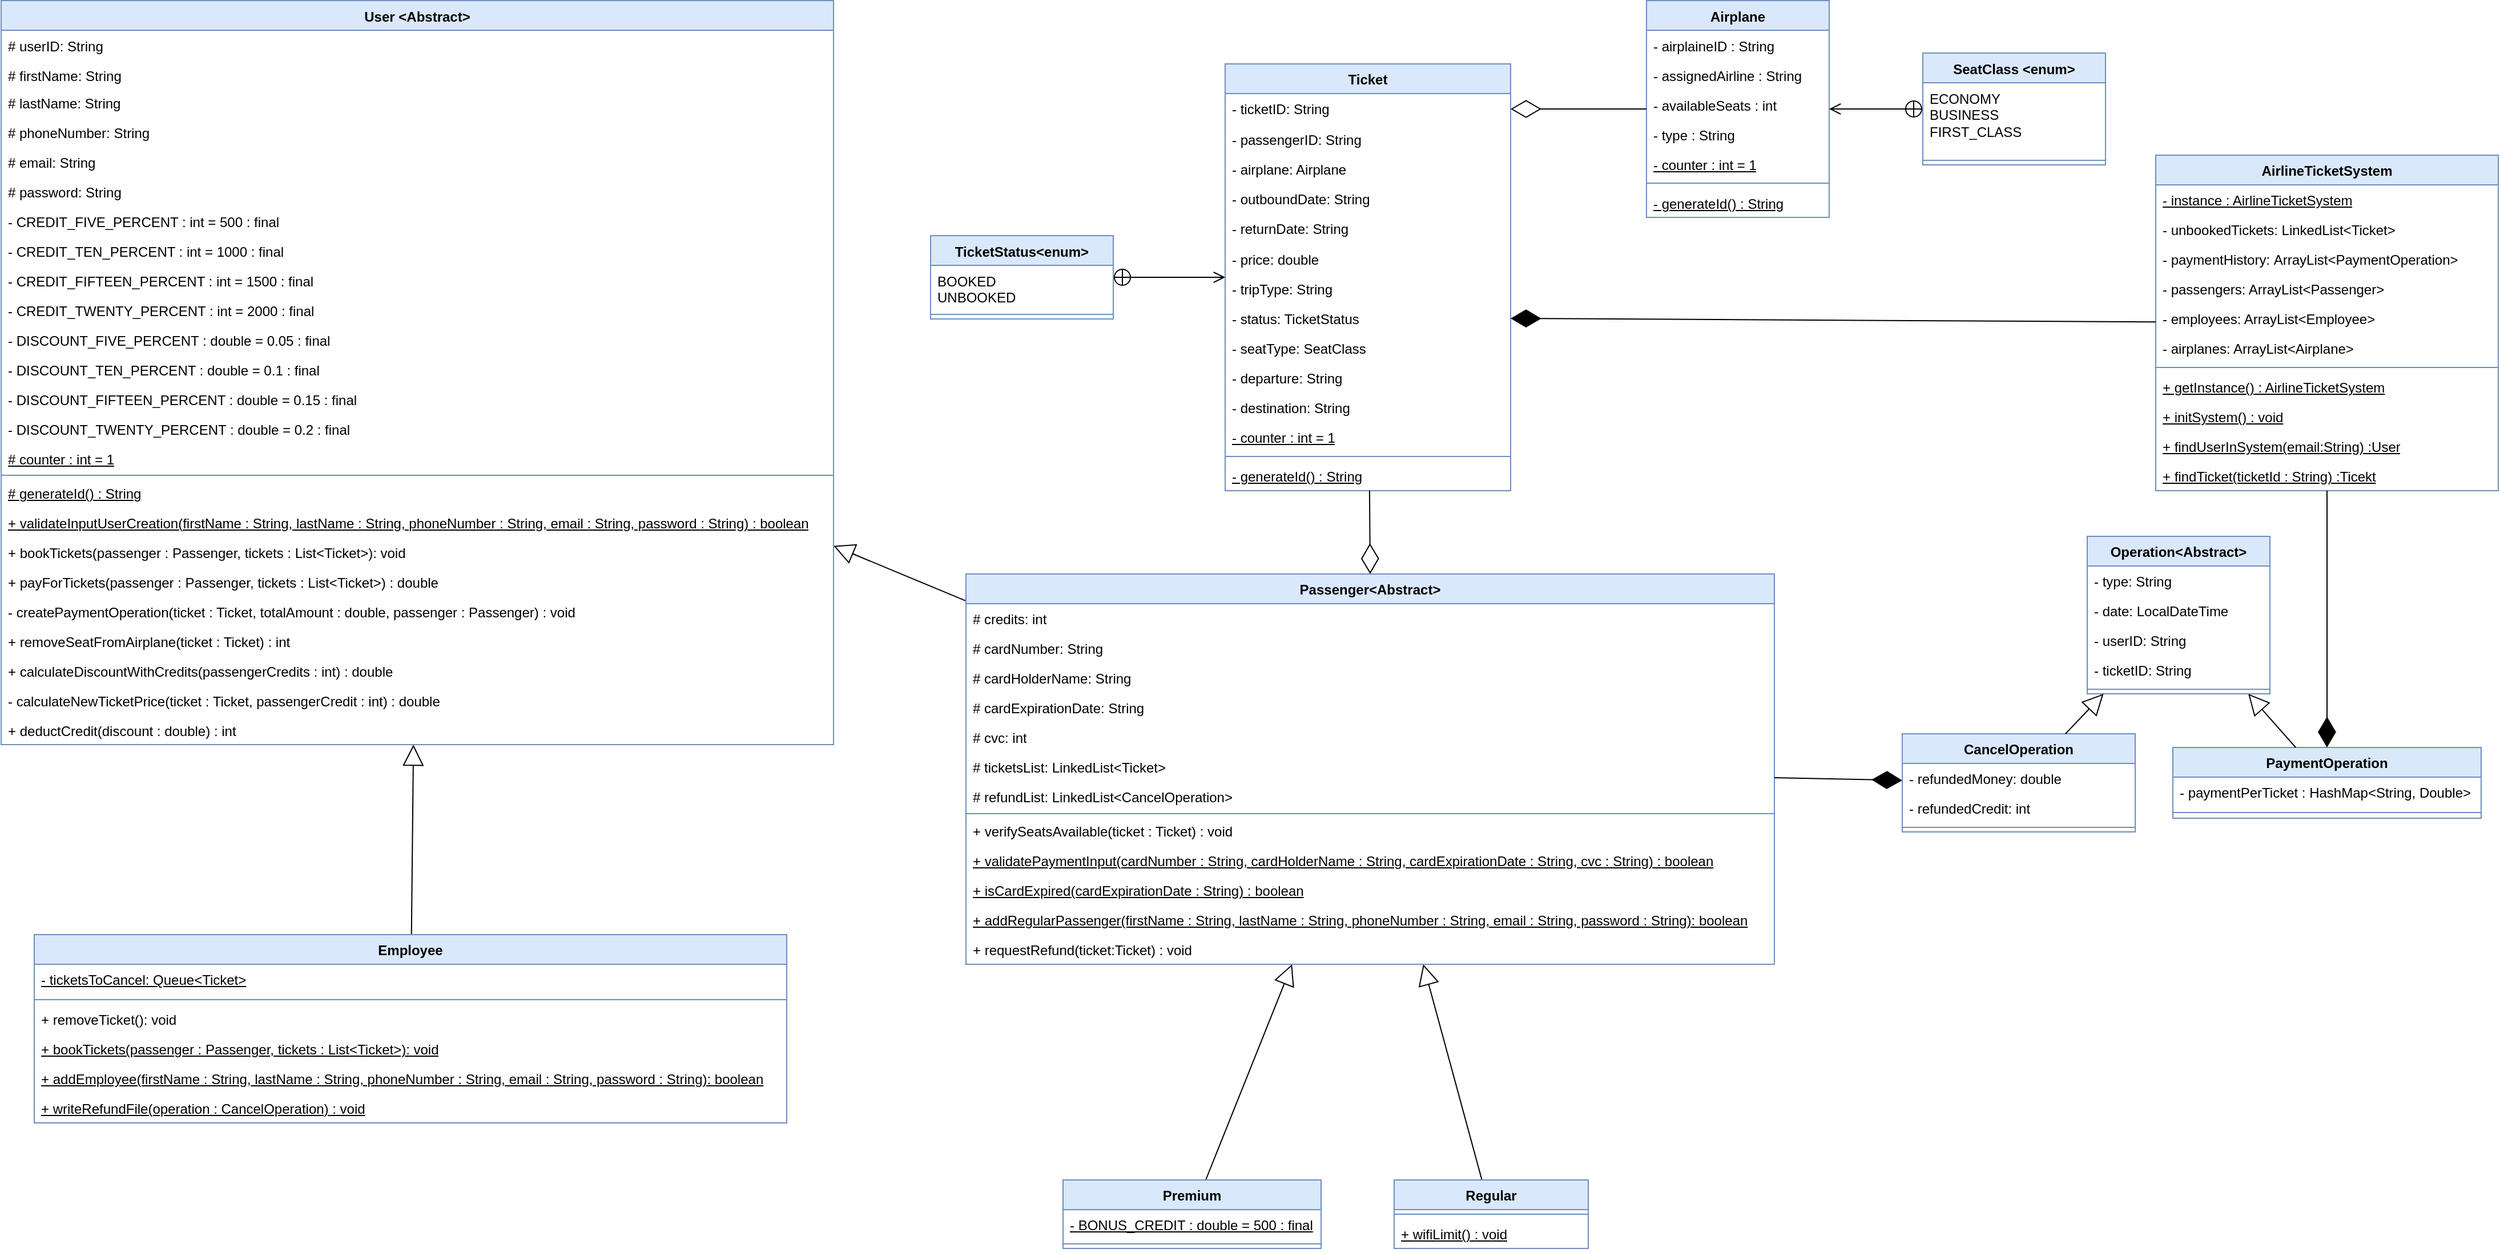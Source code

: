 <mxfile version="25.0.3">
  <diagram id="C5RBs43oDa-KdzZeNtuy" name="Page-1">
    <mxGraphModel dx="2577" dy="2037" grid="0" gridSize="10" guides="1" tooltips="1" connect="1" arrows="1" fold="1" page="1" pageScale="1" pageWidth="827" pageHeight="1169" math="0" shadow="0">
      <root>
        <mxCell id="WIyWlLk6GJQsqaUBKTNV-0" />
        <mxCell id="WIyWlLk6GJQsqaUBKTNV-1" parent="WIyWlLk6GJQsqaUBKTNV-0" />
        <mxCell id="TixNwKE1VY5OCuDRx1uv-47" value="" style="endArrow=block;endSize=16;endFill=0;html=1;rounded=0;" parent="WIyWlLk6GJQsqaUBKTNV-1" source="TixNwKE1VY5OCuDRx1uv-105" target="TixNwKE1VY5OCuDRx1uv-97" edge="1">
          <mxGeometry width="160" relative="1" as="geometry">
            <mxPoint x="1215.0" y="676.658" as="sourcePoint" />
            <mxPoint x="1265" y="650.342" as="targetPoint" />
          </mxGeometry>
        </mxCell>
        <mxCell id="TixNwKE1VY5OCuDRx1uv-48" value="" style="endArrow=block;endSize=16;endFill=0;html=1;rounded=0;" parent="WIyWlLk6GJQsqaUBKTNV-1" source="TixNwKE1VY5OCuDRx1uv-101" target="TixNwKE1VY5OCuDRx1uv-97" edge="1">
          <mxGeometry x="-0.01" width="160" relative="1" as="geometry">
            <mxPoint x="750.712" y="599" as="sourcePoint" />
            <mxPoint x="628" y="497.4" as="targetPoint" />
            <Array as="points" />
            <mxPoint as="offset" />
          </mxGeometry>
        </mxCell>
        <mxCell id="TixNwKE1VY5OCuDRx1uv-49" value="" style="endArrow=block;endSize=16;endFill=0;html=1;rounded=0;" parent="WIyWlLk6GJQsqaUBKTNV-1" source="TixNwKE1VY5OCuDRx1uv-113" target="TixNwKE1VY5OCuDRx1uv-105" edge="1">
          <mxGeometry width="160" relative="1" as="geometry">
            <mxPoint x="718.054" y="873" as="sourcePoint" />
            <mxPoint x="944.457" y="677" as="targetPoint" />
          </mxGeometry>
        </mxCell>
        <mxCell id="TixNwKE1VY5OCuDRx1uv-50" value="" style="endArrow=block;endSize=16;endFill=0;html=1;rounded=0;" parent="WIyWlLk6GJQsqaUBKTNV-1" source="TixNwKE1VY5OCuDRx1uv-73" target="TixNwKE1VY5OCuDRx1uv-105" edge="1">
          <mxGeometry width="160" relative="1" as="geometry">
            <mxPoint x="898" y="873" as="sourcePoint" />
            <mxPoint x="772" y="980" as="targetPoint" />
          </mxGeometry>
        </mxCell>
        <mxCell id="TixNwKE1VY5OCuDRx1uv-65" value="PaymentOperation" style="swimlane;fontStyle=1;align=center;verticalAlign=top;childLayout=stackLayout;horizontal=1;startSize=26;horizontalStack=0;resizeParent=1;resizeParentMax=0;resizeLast=0;collapsible=1;marginBottom=0;whiteSpace=wrap;html=1;fillColor=#dae8fc;strokeColor=#6c8ebf;" parent="WIyWlLk6GJQsqaUBKTNV-1" vertex="1">
          <mxGeometry x="1285" y="692" width="270" height="62" as="geometry" />
        </mxCell>
        <mxCell id="fxqU5WLW0_MMGWIOmWz7-31" value="- paymentPerTicket : HashMap&amp;lt;String, Double&amp;gt;" style="text;strokeColor=none;fillColor=none;align=left;verticalAlign=top;spacingLeft=4;spacingRight=4;overflow=hidden;rotatable=0;points=[[0,0.5],[1,0.5]];portConstraint=eastwest;whiteSpace=wrap;html=1;" parent="TixNwKE1VY5OCuDRx1uv-65" vertex="1">
          <mxGeometry y="26" width="270" height="26" as="geometry" />
        </mxCell>
        <mxCell id="TixNwKE1VY5OCuDRx1uv-67" value="" style="line;strokeWidth=1;fillColor=none;align=left;verticalAlign=middle;spacingTop=-1;spacingLeft=3;spacingRight=3;rotatable=0;labelPosition=right;points=[];portConstraint=eastwest;strokeColor=inherit;" parent="TixNwKE1VY5OCuDRx1uv-65" vertex="1">
          <mxGeometry y="52" width="270" height="10" as="geometry" />
        </mxCell>
        <mxCell id="TixNwKE1VY5OCuDRx1uv-69" value="Airplane" style="swimlane;fontStyle=1;align=center;verticalAlign=top;childLayout=stackLayout;horizontal=1;startSize=26;horizontalStack=0;resizeParent=1;resizeParentMax=0;resizeLast=0;collapsible=1;marginBottom=0;whiteSpace=wrap;html=1;fillColor=#dae8fc;strokeColor=#6c8ebf;" parent="WIyWlLk6GJQsqaUBKTNV-1" vertex="1">
          <mxGeometry x="824" y="37.5" width="160" height="190" as="geometry" />
        </mxCell>
        <mxCell id="-tUTZFKdpCKJqJOBt3uz-0" value="- airplaineID : String" style="text;strokeColor=none;fillColor=none;align=left;verticalAlign=top;spacingLeft=4;spacingRight=4;overflow=hidden;rotatable=0;points=[[0,0.5],[1,0.5]];portConstraint=eastwest;whiteSpace=wrap;html=1;" parent="TixNwKE1VY5OCuDRx1uv-69" vertex="1">
          <mxGeometry y="26" width="160" height="26" as="geometry" />
        </mxCell>
        <mxCell id="TixNwKE1VY5OCuDRx1uv-160" value="- assignedAirline : String" style="text;strokeColor=none;fillColor=none;align=left;verticalAlign=top;spacingLeft=4;spacingRight=4;overflow=hidden;rotatable=0;points=[[0,0.5],[1,0.5]];portConstraint=eastwest;whiteSpace=wrap;html=1;" parent="TixNwKE1VY5OCuDRx1uv-69" vertex="1">
          <mxGeometry y="52" width="160" height="26" as="geometry" />
        </mxCell>
        <mxCell id="BGIZEROxM3A1e72S92r2-15" value="- availableSeats : int" style="text;strokeColor=none;fillColor=none;align=left;verticalAlign=top;spacingLeft=4;spacingRight=4;overflow=hidden;rotatable=0;points=[[0,0.5],[1,0.5]];portConstraint=eastwest;whiteSpace=wrap;html=1;" parent="TixNwKE1VY5OCuDRx1uv-69" vertex="1">
          <mxGeometry y="78" width="160" height="26" as="geometry" />
        </mxCell>
        <mxCell id="TixNwKE1VY5OCuDRx1uv-142" value="- type : String" style="text;strokeColor=none;fillColor=none;align=left;verticalAlign=top;spacingLeft=4;spacingRight=4;overflow=hidden;rotatable=0;points=[[0,0.5],[1,0.5]];portConstraint=eastwest;whiteSpace=wrap;html=1;" parent="TixNwKE1VY5OCuDRx1uv-69" vertex="1">
          <mxGeometry y="104" width="160" height="26" as="geometry" />
        </mxCell>
        <mxCell id="9qFipFWKI74d6H1mZY8x-39" value="&lt;u&gt;&lt;span style=&quot;&quot;&gt;- counter : int = 1&lt;br&gt;&lt;/span&gt;&lt;/u&gt;" style="text;strokeColor=none;fillColor=none;align=left;verticalAlign=top;spacingLeft=4;spacingRight=4;overflow=hidden;rotatable=0;points=[[0,0.5],[1,0.5]];portConstraint=eastwest;whiteSpace=wrap;html=1;labelBackgroundColor=default;" parent="TixNwKE1VY5OCuDRx1uv-69" vertex="1">
          <mxGeometry y="130" width="160" height="26" as="geometry" />
        </mxCell>
        <mxCell id="TixNwKE1VY5OCuDRx1uv-71" value="" style="line;strokeWidth=1;fillColor=none;align=left;verticalAlign=middle;spacingTop=-1;spacingLeft=3;spacingRight=3;rotatable=0;labelPosition=right;points=[];portConstraint=eastwest;strokeColor=inherit;" parent="TixNwKE1VY5OCuDRx1uv-69" vertex="1">
          <mxGeometry y="156" width="160" height="8" as="geometry" />
        </mxCell>
        <mxCell id="LdIdEZX4d_FN3vEVzrn8-0" value="&lt;u&gt;- generateId() : String&lt;/u&gt;" style="text;align=left;verticalAlign=top;spacingLeft=4;spacingRight=4;overflow=hidden;rotatable=0;points=[[0,0.5],[1,0.5]];portConstraint=eastwest;whiteSpace=wrap;html=1;" vertex="1" parent="TixNwKE1VY5OCuDRx1uv-69">
          <mxGeometry y="164" width="160" height="26" as="geometry" />
        </mxCell>
        <mxCell id="TixNwKE1VY5OCuDRx1uv-73" value="Regular" style="swimlane;fontStyle=1;align=center;verticalAlign=top;childLayout=stackLayout;horizontal=1;startSize=26;horizontalStack=0;resizeParent=1;resizeParentMax=0;resizeLast=0;collapsible=1;marginBottom=0;whiteSpace=wrap;html=1;fillColor=#dae8fc;strokeColor=#6c8ebf;" parent="WIyWlLk6GJQsqaUBKTNV-1" vertex="1">
          <mxGeometry x="603" y="1071" width="170" height="60" as="geometry" />
        </mxCell>
        <mxCell id="TixNwKE1VY5OCuDRx1uv-75" value="" style="line;strokeWidth=1;fillColor=none;align=left;verticalAlign=middle;spacingTop=-1;spacingLeft=3;spacingRight=3;rotatable=0;labelPosition=right;points=[];portConstraint=eastwest;strokeColor=inherit;" parent="TixNwKE1VY5OCuDRx1uv-73" vertex="1">
          <mxGeometry y="26" width="170" height="8" as="geometry" />
        </mxCell>
        <mxCell id="9qFipFWKI74d6H1mZY8x-22" value="&lt;u&gt;+ wifiLimit() : void&lt;/u&gt;" style="text;strokeColor=none;fillColor=none;align=left;verticalAlign=top;spacingLeft=4;spacingRight=4;overflow=hidden;rotatable=0;points=[[0,0.5],[1,0.5]];portConstraint=eastwest;whiteSpace=wrap;html=1;" parent="TixNwKE1VY5OCuDRx1uv-73" vertex="1">
          <mxGeometry y="34" width="170" height="26" as="geometry" />
        </mxCell>
        <mxCell id="TixNwKE1VY5OCuDRx1uv-85" value="Ticket" style="swimlane;fontStyle=1;align=center;verticalAlign=top;childLayout=stackLayout;horizontal=1;startSize=26;horizontalStack=0;resizeParent=1;resizeParentMax=0;resizeLast=0;collapsible=1;marginBottom=0;whiteSpace=wrap;html=1;fillColor=#dae8fc;strokeColor=#6c8ebf;" parent="WIyWlLk6GJQsqaUBKTNV-1" vertex="1">
          <mxGeometry x="455" y="93" width="250" height="374" as="geometry" />
        </mxCell>
        <mxCell id="BGIZEROxM3A1e72S92r2-8" value="- ticketID: String" style="text;strokeColor=none;fillColor=none;align=left;verticalAlign=top;spacingLeft=4;spacingRight=4;overflow=hidden;rotatable=0;points=[[0,0.5],[1,0.5]];portConstraint=eastwest;whiteSpace=wrap;html=1;" parent="TixNwKE1VY5OCuDRx1uv-85" vertex="1">
          <mxGeometry y="26" width="250" height="27" as="geometry" />
        </mxCell>
        <mxCell id="fxqU5WLW0_MMGWIOmWz7-18" value="- passengerID: String" style="text;strokeColor=none;fillColor=none;align=left;verticalAlign=top;spacingLeft=4;spacingRight=4;overflow=hidden;rotatable=0;points=[[0,0.5],[1,0.5]];portConstraint=eastwest;whiteSpace=wrap;html=1;" parent="TixNwKE1VY5OCuDRx1uv-85" vertex="1">
          <mxGeometry y="53" width="250" height="26" as="geometry" />
        </mxCell>
        <mxCell id="TixNwKE1VY5OCuDRx1uv-162" value="- airplane: Airplane" style="text;strokeColor=none;fillColor=none;align=left;verticalAlign=top;spacingLeft=4;spacingRight=4;overflow=hidden;rotatable=0;points=[[0,0.5],[1,0.5]];portConstraint=eastwest;whiteSpace=wrap;html=1;" parent="TixNwKE1VY5OCuDRx1uv-85" vertex="1">
          <mxGeometry y="79" width="250" height="26" as="geometry" />
        </mxCell>
        <mxCell id="TixNwKE1VY5OCuDRx1uv-124" value="- outboundDate: String" style="text;strokeColor=none;fillColor=none;align=left;verticalAlign=top;spacingLeft=4;spacingRight=4;overflow=hidden;rotatable=0;points=[[0,0.5],[1,0.5]];portConstraint=eastwest;whiteSpace=wrap;html=1;" parent="TixNwKE1VY5OCuDRx1uv-85" vertex="1">
          <mxGeometry y="105" width="250" height="26" as="geometry" />
        </mxCell>
        <mxCell id="TixNwKE1VY5OCuDRx1uv-125" value="- returnDate: String" style="text;strokeColor=none;fillColor=none;align=left;verticalAlign=top;spacingLeft=4;spacingRight=4;overflow=hidden;rotatable=0;points=[[0,0.5],[1,0.5]];portConstraint=eastwest;whiteSpace=wrap;html=1;" parent="TixNwKE1VY5OCuDRx1uv-85" vertex="1">
          <mxGeometry y="131" width="250" height="27" as="geometry" />
        </mxCell>
        <mxCell id="TixNwKE1VY5OCuDRx1uv-118" value="- price: double" style="text;strokeColor=none;fillColor=none;align=left;verticalAlign=top;spacingLeft=4;spacingRight=4;overflow=hidden;rotatable=0;points=[[0,0.5],[1,0.5]];portConstraint=eastwest;whiteSpace=wrap;html=1;" parent="TixNwKE1VY5OCuDRx1uv-85" vertex="1">
          <mxGeometry y="158" width="250" height="26" as="geometry" />
        </mxCell>
        <mxCell id="TixNwKE1VY5OCuDRx1uv-119" value="- tripType: String" style="text;strokeColor=none;fillColor=none;align=left;verticalAlign=top;spacingLeft=4;spacingRight=4;overflow=hidden;rotatable=0;points=[[0,0.5],[1,0.5]];portConstraint=eastwest;whiteSpace=wrap;html=1;" parent="TixNwKE1VY5OCuDRx1uv-85" vertex="1">
          <mxGeometry y="184" width="250" height="26" as="geometry" />
        </mxCell>
        <mxCell id="TixNwKE1VY5OCuDRx1uv-120" value="- status: TicketStatus" style="text;strokeColor=none;fillColor=none;align=left;verticalAlign=top;spacingLeft=4;spacingRight=4;overflow=hidden;rotatable=0;points=[[0,0.5],[1,0.5]];portConstraint=eastwest;whiteSpace=wrap;html=1;" parent="TixNwKE1VY5OCuDRx1uv-85" vertex="1">
          <mxGeometry y="210" width="250" height="26" as="geometry" />
        </mxCell>
        <mxCell id="TixNwKE1VY5OCuDRx1uv-121" value="- seatType: SeatClass" style="text;strokeColor=none;fillColor=none;align=left;verticalAlign=top;spacingLeft=4;spacingRight=4;overflow=hidden;rotatable=0;points=[[0,0.5],[1,0.5]];portConstraint=eastwest;whiteSpace=wrap;html=1;" parent="TixNwKE1VY5OCuDRx1uv-85" vertex="1">
          <mxGeometry y="236" width="250" height="26" as="geometry" />
        </mxCell>
        <mxCell id="TixNwKE1VY5OCuDRx1uv-122" value="- departure: String" style="text;strokeColor=none;fillColor=none;align=left;verticalAlign=top;spacingLeft=4;spacingRight=4;overflow=hidden;rotatable=0;points=[[0,0.5],[1,0.5]];portConstraint=eastwest;whiteSpace=wrap;html=1;" parent="TixNwKE1VY5OCuDRx1uv-85" vertex="1">
          <mxGeometry y="262" width="250" height="26" as="geometry" />
        </mxCell>
        <mxCell id="TixNwKE1VY5OCuDRx1uv-123" value="- destination: String" style="text;strokeColor=none;fillColor=none;align=left;verticalAlign=top;spacingLeft=4;spacingRight=4;overflow=hidden;rotatable=0;points=[[0,0.5],[1,0.5]];portConstraint=eastwest;whiteSpace=wrap;html=1;" parent="TixNwKE1VY5OCuDRx1uv-85" vertex="1">
          <mxGeometry y="288" width="250" height="26" as="geometry" />
        </mxCell>
        <mxCell id="9qFipFWKI74d6H1mZY8x-38" value="&lt;u&gt;&lt;span style=&quot;&quot;&gt;- counter : int = 1&lt;br&gt;&lt;/span&gt;&lt;/u&gt;" style="text;strokeColor=none;fillColor=none;align=left;verticalAlign=top;spacingLeft=4;spacingRight=4;overflow=hidden;rotatable=0;points=[[0,0.5],[1,0.5]];portConstraint=eastwest;whiteSpace=wrap;html=1;labelBackgroundColor=default;" parent="TixNwKE1VY5OCuDRx1uv-85" vertex="1">
          <mxGeometry y="314" width="250" height="26" as="geometry" />
        </mxCell>
        <mxCell id="TixNwKE1VY5OCuDRx1uv-87" value="" style="line;strokeWidth=1;fillColor=none;align=left;verticalAlign=middle;spacingTop=-1;spacingLeft=3;spacingRight=3;rotatable=0;labelPosition=right;points=[];portConstraint=eastwest;strokeColor=inherit;" parent="TixNwKE1VY5OCuDRx1uv-85" vertex="1">
          <mxGeometry y="340" width="250" height="8" as="geometry" />
        </mxCell>
        <mxCell id="9qFipFWKI74d6H1mZY8x-35" value="&lt;u&gt;- generateId() : String&lt;/u&gt;" style="text;align=left;verticalAlign=top;spacingLeft=4;spacingRight=4;overflow=hidden;rotatable=0;points=[[0,0.5],[1,0.5]];portConstraint=eastwest;whiteSpace=wrap;html=1;" parent="TixNwKE1VY5OCuDRx1uv-85" vertex="1">
          <mxGeometry y="348" width="250" height="26" as="geometry" />
        </mxCell>
        <mxCell id="TixNwKE1VY5OCuDRx1uv-93" value="SeatClass &amp;lt;enum&amp;gt;" style="swimlane;fontStyle=1;align=center;verticalAlign=top;childLayout=stackLayout;horizontal=1;startSize=26;horizontalStack=0;resizeParent=1;resizeParentMax=0;resizeLast=0;collapsible=1;marginBottom=0;whiteSpace=wrap;html=1;fillColor=#dae8fc;strokeColor=#6c8ebf;" parent="WIyWlLk6GJQsqaUBKTNV-1" vertex="1">
          <mxGeometry x="1066" y="83.5" width="160" height="98" as="geometry" />
        </mxCell>
        <mxCell id="TixNwKE1VY5OCuDRx1uv-94" value="&lt;div&gt;ECONOMY&lt;/div&gt;&lt;div&gt;BUSINESS&lt;div&gt;FIRST_CLASS&lt;/div&gt;&lt;/div&gt;" style="text;strokeColor=none;fillColor=none;align=left;verticalAlign=top;spacingLeft=4;spacingRight=4;overflow=hidden;rotatable=0;points=[[0,0.5],[1,0.5]];portConstraint=eastwest;whiteSpace=wrap;html=1;" parent="TixNwKE1VY5OCuDRx1uv-93" vertex="1">
          <mxGeometry y="26" width="160" height="64" as="geometry" />
        </mxCell>
        <mxCell id="TixNwKE1VY5OCuDRx1uv-95" value="" style="line;strokeWidth=1;fillColor=none;align=left;verticalAlign=middle;spacingTop=-1;spacingLeft=3;spacingRight=3;rotatable=0;labelPosition=right;points=[];portConstraint=eastwest;strokeColor=inherit;" parent="TixNwKE1VY5OCuDRx1uv-93" vertex="1">
          <mxGeometry y="90" width="160" height="8" as="geometry" />
        </mxCell>
        <mxCell id="TixNwKE1VY5OCuDRx1uv-97" value="User &amp;lt;Abstract&amp;gt;" style="swimlane;fontStyle=1;align=center;verticalAlign=top;childLayout=stackLayout;horizontal=1;startSize=26;horizontalStack=0;resizeParent=1;resizeParentMax=0;resizeLast=0;collapsible=1;marginBottom=0;whiteSpace=wrap;html=1;fillColor=#dae8fc;strokeColor=#6c8ebf;" parent="WIyWlLk6GJQsqaUBKTNV-1" vertex="1">
          <mxGeometry x="-617" y="37.5" width="729" height="652" as="geometry" />
        </mxCell>
        <mxCell id="TixNwKE1VY5OCuDRx1uv-132" value="# userID: String" style="text;strokeColor=none;fillColor=none;align=left;verticalAlign=top;spacingLeft=4;spacingRight=4;overflow=hidden;rotatable=0;points=[[0,0.5],[1,0.5]];portConstraint=eastwest;whiteSpace=wrap;html=1;" parent="TixNwKE1VY5OCuDRx1uv-97" vertex="1">
          <mxGeometry y="26" width="729" height="26" as="geometry" />
        </mxCell>
        <mxCell id="TixNwKE1VY5OCuDRx1uv-98" value="# firstName: String" style="text;strokeColor=none;fillColor=none;align=left;verticalAlign=top;spacingLeft=4;spacingRight=4;overflow=hidden;rotatable=0;points=[[0,0.5],[1,0.5]];portConstraint=eastwest;whiteSpace=wrap;html=1;" parent="TixNwKE1VY5OCuDRx1uv-97" vertex="1">
          <mxGeometry y="52" width="729" height="24" as="geometry" />
        </mxCell>
        <mxCell id="TixNwKE1VY5OCuDRx1uv-126" value="# lastName: String" style="text;strokeColor=none;fillColor=none;align=left;verticalAlign=top;spacingLeft=4;spacingRight=4;overflow=hidden;rotatable=0;points=[[0,0.5],[1,0.5]];portConstraint=eastwest;whiteSpace=wrap;html=1;" parent="TixNwKE1VY5OCuDRx1uv-97" vertex="1">
          <mxGeometry y="76" width="729" height="26" as="geometry" />
        </mxCell>
        <mxCell id="TixNwKE1VY5OCuDRx1uv-127" value="# phoneNumber: String" style="text;strokeColor=none;fillColor=none;align=left;verticalAlign=top;spacingLeft=4;spacingRight=4;overflow=hidden;rotatable=0;points=[[0,0.5],[1,0.5]];portConstraint=eastwest;whiteSpace=wrap;html=1;" parent="TixNwKE1VY5OCuDRx1uv-97" vertex="1">
          <mxGeometry y="102" width="729" height="26" as="geometry" />
        </mxCell>
        <mxCell id="BpxT5CNFjnWK-hkmhdt0-0" value="# email: String" style="text;strokeColor=none;fillColor=none;align=left;verticalAlign=top;spacingLeft=4;spacingRight=4;overflow=hidden;rotatable=0;points=[[0,0.5],[1,0.5]];portConstraint=eastwest;whiteSpace=wrap;html=1;" parent="TixNwKE1VY5OCuDRx1uv-97" vertex="1">
          <mxGeometry y="128" width="729" height="26" as="geometry" />
        </mxCell>
        <mxCell id="LdIdEZX4d_FN3vEVzrn8-1" value="# password: String" style="text;strokeColor=none;fillColor=none;align=left;verticalAlign=top;spacingLeft=4;spacingRight=4;overflow=hidden;rotatable=0;points=[[0,0.5],[1,0.5]];portConstraint=eastwest;whiteSpace=wrap;html=1;" vertex="1" parent="TixNwKE1VY5OCuDRx1uv-97">
          <mxGeometry y="154" width="729" height="26" as="geometry" />
        </mxCell>
        <mxCell id="9qFipFWKI74d6H1mZY8x-2" value="- CREDIT_FIVE_PERCENT : int = 500 : final" style="text;strokeColor=none;fillColor=none;align=left;verticalAlign=top;spacingLeft=4;spacingRight=4;overflow=hidden;rotatable=0;points=[[0,0.5],[1,0.5]];portConstraint=eastwest;whiteSpace=wrap;html=1;" parent="TixNwKE1VY5OCuDRx1uv-97" vertex="1">
          <mxGeometry y="180" width="729" height="26" as="geometry" />
        </mxCell>
        <mxCell id="9qFipFWKI74d6H1mZY8x-10" value="- CREDIT_TEN_PERCENT : int = 1000 : final" style="text;strokeColor=none;fillColor=none;align=left;verticalAlign=top;spacingLeft=4;spacingRight=4;overflow=hidden;rotatable=0;points=[[0,0.5],[1,0.5]];portConstraint=eastwest;whiteSpace=wrap;html=1;" parent="TixNwKE1VY5OCuDRx1uv-97" vertex="1">
          <mxGeometry y="206" width="729" height="26" as="geometry" />
        </mxCell>
        <mxCell id="9qFipFWKI74d6H1mZY8x-11" value="- CREDIT_FIFTEEN_PERCENT : int = 1500 : final" style="text;strokeColor=none;fillColor=none;align=left;verticalAlign=top;spacingLeft=4;spacingRight=4;overflow=hidden;rotatable=0;points=[[0,0.5],[1,0.5]];portConstraint=eastwest;whiteSpace=wrap;html=1;" parent="TixNwKE1VY5OCuDRx1uv-97" vertex="1">
          <mxGeometry y="232" width="729" height="26" as="geometry" />
        </mxCell>
        <mxCell id="9qFipFWKI74d6H1mZY8x-12" value="- CREDIT_TWENTY_PERCENT : int = 2000 : final" style="text;strokeColor=none;fillColor=none;align=left;verticalAlign=top;spacingLeft=4;spacingRight=4;overflow=hidden;rotatable=0;points=[[0,0.5],[1,0.5]];portConstraint=eastwest;whiteSpace=wrap;html=1;" parent="TixNwKE1VY5OCuDRx1uv-97" vertex="1">
          <mxGeometry y="258" width="729" height="26" as="geometry" />
        </mxCell>
        <mxCell id="9qFipFWKI74d6H1mZY8x-13" value="- DISCOUNT_FIVE_PERCENT : double = 0.05 : final" style="text;strokeColor=none;fillColor=none;align=left;verticalAlign=top;spacingLeft=4;spacingRight=4;overflow=hidden;rotatable=0;points=[[0,0.5],[1,0.5]];portConstraint=eastwest;whiteSpace=wrap;html=1;" parent="TixNwKE1VY5OCuDRx1uv-97" vertex="1">
          <mxGeometry y="284" width="729" height="26" as="geometry" />
        </mxCell>
        <mxCell id="9qFipFWKI74d6H1mZY8x-14" value="- DISCOUNT_TEN_PERCENT : double = 0.1 : final" style="text;strokeColor=none;fillColor=none;align=left;verticalAlign=top;spacingLeft=4;spacingRight=4;overflow=hidden;rotatable=0;points=[[0,0.5],[1,0.5]];portConstraint=eastwest;whiteSpace=wrap;html=1;" parent="TixNwKE1VY5OCuDRx1uv-97" vertex="1">
          <mxGeometry y="310" width="729" height="26" as="geometry" />
        </mxCell>
        <mxCell id="9qFipFWKI74d6H1mZY8x-15" value="- DISCOUNT_FIFTEEN_PERCENT : double = 0.15 : final" style="text;strokeColor=none;fillColor=none;align=left;verticalAlign=top;spacingLeft=4;spacingRight=4;overflow=hidden;rotatable=0;points=[[0,0.5],[1,0.5]];portConstraint=eastwest;whiteSpace=wrap;html=1;" parent="TixNwKE1VY5OCuDRx1uv-97" vertex="1">
          <mxGeometry y="336" width="729" height="26" as="geometry" />
        </mxCell>
        <mxCell id="9qFipFWKI74d6H1mZY8x-16" value="- DISCOUNT_TWENTY_PERCENT : double = 0.2 : final" style="text;strokeColor=none;fillColor=none;align=left;verticalAlign=top;spacingLeft=4;spacingRight=4;overflow=hidden;rotatable=0;points=[[0,0.5],[1,0.5]];portConstraint=eastwest;whiteSpace=wrap;html=1;" parent="TixNwKE1VY5OCuDRx1uv-97" vertex="1">
          <mxGeometry y="362" width="729" height="26" as="geometry" />
        </mxCell>
        <mxCell id="Msiv2WDfJjcy2TBWgU6M-13" value="&lt;u&gt;&lt;span style=&quot;&quot;&gt;# counter : int = 1&lt;br&gt;&lt;/span&gt;&lt;/u&gt;" style="text;strokeColor=none;fillColor=none;align=left;verticalAlign=top;spacingLeft=4;spacingRight=4;overflow=hidden;rotatable=0;points=[[0,0.5],[1,0.5]];portConstraint=eastwest;whiteSpace=wrap;html=1;labelBackgroundColor=default;" parent="TixNwKE1VY5OCuDRx1uv-97" vertex="1">
          <mxGeometry y="388" width="729" height="26" as="geometry" />
        </mxCell>
        <mxCell id="TixNwKE1VY5OCuDRx1uv-99" value="" style="line;strokeWidth=1;fillColor=none;align=left;verticalAlign=middle;spacingTop=-1;spacingLeft=3;spacingRight=3;rotatable=0;labelPosition=right;points=[];portConstraint=eastwest;strokeColor=inherit;" parent="TixNwKE1VY5OCuDRx1uv-97" vertex="1">
          <mxGeometry y="414" width="729" height="4" as="geometry" />
        </mxCell>
        <mxCell id="fxqU5WLW0_MMGWIOmWz7-15" value="&lt;u&gt;# generateId() : String&lt;/u&gt;" style="text;align=left;verticalAlign=top;spacingLeft=4;spacingRight=4;overflow=hidden;rotatable=0;points=[[0,0.5],[1,0.5]];portConstraint=eastwest;whiteSpace=wrap;html=1;" parent="TixNwKE1VY5OCuDRx1uv-97" vertex="1">
          <mxGeometry y="418" width="729" height="26" as="geometry" />
        </mxCell>
        <mxCell id="fxqU5WLW0_MMGWIOmWz7-22" value="&lt;u&gt;+ validateInputUserCreation(&lt;/u&gt;&lt;u&gt;firstName : String, lastName : String, phoneNumber : String, email : String, password : String&lt;/u&gt;&lt;u&gt;) : boolean&lt;/u&gt;" style="text;align=left;verticalAlign=top;spacingLeft=4;spacingRight=4;overflow=hidden;rotatable=0;points=[[0,0.5],[1,0.5]];portConstraint=eastwest;whiteSpace=wrap;html=1;" parent="TixNwKE1VY5OCuDRx1uv-97" vertex="1">
          <mxGeometry y="444" width="729" height="26" as="geometry" />
        </mxCell>
        <mxCell id="9qFipFWKI74d6H1mZY8x-18" value="+ bookTickets(passenger : Passenger, tickets : List&amp;lt;Ticket&amp;gt;): void" style="text;align=left;verticalAlign=top;spacingLeft=4;spacingRight=4;overflow=hidden;rotatable=0;points=[[0,0.5],[1,0.5]];portConstraint=eastwest;whiteSpace=wrap;html=1;" parent="TixNwKE1VY5OCuDRx1uv-97" vertex="1">
          <mxGeometry y="470" width="729" height="26" as="geometry" />
        </mxCell>
        <mxCell id="Msiv2WDfJjcy2TBWgU6M-14" value="+ payForTickets(passenger : Passenger, tickets : List&amp;lt;Ticket&amp;gt;) : double" style="text;align=left;verticalAlign=top;spacingLeft=4;spacingRight=4;overflow=hidden;rotatable=0;points=[[0,0.5],[1,0.5]];portConstraint=eastwest;whiteSpace=wrap;html=1;" parent="TixNwKE1VY5OCuDRx1uv-97" vertex="1">
          <mxGeometry y="496" width="729" height="26" as="geometry" />
        </mxCell>
        <mxCell id="9qFipFWKI74d6H1mZY8x-20" value="- createPaymentOperation(ticket : Ticket, totalAmount : double, passenger : Passenger) : void" style="text;align=left;verticalAlign=top;spacingLeft=4;spacingRight=4;overflow=hidden;rotatable=0;points=[[0,0.5],[1,0.5]];portConstraint=eastwest;whiteSpace=wrap;html=1;" parent="TixNwKE1VY5OCuDRx1uv-97" vertex="1">
          <mxGeometry y="522" width="729" height="26" as="geometry" />
        </mxCell>
        <mxCell id="9qFipFWKI74d6H1mZY8x-21" value="+ removeSeatFromAirplane(ticket : Ticket) : int" style="text;align=left;verticalAlign=top;spacingLeft=4;spacingRight=4;overflow=hidden;rotatable=0;points=[[0,0.5],[1,0.5]];portConstraint=eastwest;whiteSpace=wrap;html=1;" parent="TixNwKE1VY5OCuDRx1uv-97" vertex="1">
          <mxGeometry y="548" width="729" height="26" as="geometry" />
        </mxCell>
        <mxCell id="O7oDRh3eOjh0rx_aEaqQ-2" value="+ calculateDiscountWithCredits(passengerCredits : int) : double " style="text;strokeColor=none;fillColor=none;align=left;verticalAlign=top;spacingLeft=4;spacingRight=4;overflow=hidden;rotatable=0;points=[[0,0.5],[1,0.5]];portConstraint=eastwest;whiteSpace=wrap;html=1;" parent="TixNwKE1VY5OCuDRx1uv-97" vertex="1">
          <mxGeometry y="574" width="729" height="26" as="geometry" />
        </mxCell>
        <mxCell id="TixNwKE1VY5OCuDRx1uv-147" value="- calculateNewTicketPrice(ticket : Ticket, passengerCredit : int) : double " style="text;strokeColor=none;fillColor=none;align=left;verticalAlign=top;spacingLeft=4;spacingRight=4;overflow=hidden;rotatable=0;points=[[0,0.5],[1,0.5]];portConstraint=eastwest;whiteSpace=wrap;html=1;" parent="TixNwKE1VY5OCuDRx1uv-97" vertex="1">
          <mxGeometry y="600" width="729" height="26" as="geometry" />
        </mxCell>
        <mxCell id="TixNwKE1VY5OCuDRx1uv-149" value="+ deductCredit(discount : double) : int" style="text;strokeColor=none;fillColor=none;align=left;verticalAlign=top;spacingLeft=4;spacingRight=4;overflow=hidden;rotatable=0;points=[[0,0.5],[1,0.5]];portConstraint=eastwest;whiteSpace=wrap;html=1;" parent="TixNwKE1VY5OCuDRx1uv-97" vertex="1">
          <mxGeometry y="626" width="729" height="26" as="geometry" />
        </mxCell>
        <mxCell id="TixNwKE1VY5OCuDRx1uv-101" value="Employee" style="swimlane;fontStyle=1;align=center;verticalAlign=top;childLayout=stackLayout;horizontal=1;startSize=26;horizontalStack=0;resizeParent=1;resizeParentMax=0;resizeLast=0;collapsible=1;marginBottom=0;whiteSpace=wrap;html=1;fillColor=#dae8fc;strokeColor=#6c8ebf;" parent="WIyWlLk6GJQsqaUBKTNV-1" vertex="1">
          <mxGeometry x="-588" y="856" width="659" height="165" as="geometry" />
        </mxCell>
        <mxCell id="BGIZEROxM3A1e72S92r2-33" value="&lt;div&gt;&lt;u&gt;- ticketsToCancel: Queue&amp;lt;Ticket&amp;gt; &lt;/u&gt;&lt;/div&gt;" style="text;strokeColor=none;fillColor=none;align=left;verticalAlign=top;spacingLeft=4;spacingRight=4;overflow=hidden;rotatable=0;points=[[0,0.5],[1,0.5]];portConstraint=eastwest;whiteSpace=wrap;html=1;" parent="TixNwKE1VY5OCuDRx1uv-101" vertex="1">
          <mxGeometry y="26" width="659" height="27" as="geometry" />
        </mxCell>
        <mxCell id="TixNwKE1VY5OCuDRx1uv-103" value="" style="line;strokeWidth=1;fillColor=none;align=left;verticalAlign=middle;spacingTop=-1;spacingLeft=3;spacingRight=3;rotatable=0;labelPosition=right;points=[];portConstraint=eastwest;strokeColor=inherit;" parent="TixNwKE1VY5OCuDRx1uv-101" vertex="1">
          <mxGeometry y="53" width="659" height="8" as="geometry" />
        </mxCell>
        <mxCell id="TixNwKE1VY5OCuDRx1uv-104" value="+ removeTicket(): void" style="text;align=left;verticalAlign=top;spacingLeft=4;spacingRight=4;overflow=hidden;rotatable=0;points=[[0,0.5],[1,0.5]];portConstraint=eastwest;whiteSpace=wrap;html=1;" parent="TixNwKE1VY5OCuDRx1uv-101" vertex="1">
          <mxGeometry y="61" width="659" height="26" as="geometry" />
        </mxCell>
        <mxCell id="HHywxNgS5qcbNBUo7UYS-1" value="&lt;u&gt;+ bookTickets(passenger : Passenger, tickets : List&amp;lt;Ticket&amp;gt;): void&lt;/u&gt;" style="text;align=left;verticalAlign=top;spacingLeft=4;spacingRight=4;overflow=hidden;rotatable=0;points=[[0,0.5],[1,0.5]];portConstraint=eastwest;whiteSpace=wrap;html=1;" parent="TixNwKE1VY5OCuDRx1uv-101" vertex="1">
          <mxGeometry y="87" width="659" height="26" as="geometry" />
        </mxCell>
        <mxCell id="9qFipFWKI74d6H1mZY8x-0" value="&lt;u&gt;+ addEmployee(firstName : String, lastName : String, phoneNumber : String, email : String, password : String): boolean&lt;/u&gt;" style="text;align=left;verticalAlign=top;spacingLeft=4;spacingRight=4;overflow=hidden;rotatable=0;points=[[0,0.5],[1,0.5]];portConstraint=eastwest;whiteSpace=wrap;html=1;" parent="TixNwKE1VY5OCuDRx1uv-101" vertex="1">
          <mxGeometry y="113" width="659" height="26" as="geometry" />
        </mxCell>
        <mxCell id="9qFipFWKI74d6H1mZY8x-1" value="&lt;u&gt;+ writeRefundFile(operation : CancelOperation) : void&lt;br&gt;&lt;/u&gt;" style="text;align=left;verticalAlign=top;spacingLeft=4;spacingRight=4;overflow=hidden;rotatable=0;points=[[0,0.5],[1,0.5]];portConstraint=eastwest;whiteSpace=wrap;html=1;" parent="TixNwKE1VY5OCuDRx1uv-101" vertex="1">
          <mxGeometry y="139" width="659" height="26" as="geometry" />
        </mxCell>
        <mxCell id="TixNwKE1VY5OCuDRx1uv-105" value="Passenger&amp;lt;Abstract&amp;gt;" style="swimlane;fontStyle=1;align=center;verticalAlign=top;childLayout=stackLayout;horizontal=1;startSize=26;horizontalStack=0;resizeParent=1;resizeParentMax=0;resizeLast=0;collapsible=1;marginBottom=0;whiteSpace=wrap;html=1;fillColor=#dae8fc;strokeColor=#6c8ebf;" parent="WIyWlLk6GJQsqaUBKTNV-1" vertex="1">
          <mxGeometry x="228" y="540" width="708" height="342" as="geometry" />
        </mxCell>
        <mxCell id="TixNwKE1VY5OCuDRx1uv-145" value="# credits: int" style="text;strokeColor=none;fillColor=none;align=left;verticalAlign=top;spacingLeft=4;spacingRight=4;overflow=hidden;rotatable=0;points=[[0,0.5],[1,0.5]];portConstraint=eastwest;whiteSpace=wrap;html=1;" parent="TixNwKE1VY5OCuDRx1uv-105" vertex="1">
          <mxGeometry y="26" width="708" height="26" as="geometry" />
        </mxCell>
        <mxCell id="TixNwKE1VY5OCuDRx1uv-4" value="# cardNumber: String" style="text;strokeColor=none;fillColor=none;align=left;verticalAlign=top;spacingLeft=4;spacingRight=4;overflow=hidden;rotatable=0;points=[[0,0.5],[1,0.5]];portConstraint=eastwest;whiteSpace=wrap;html=1;" parent="TixNwKE1VY5OCuDRx1uv-105" vertex="1">
          <mxGeometry y="52" width="708" height="26" as="geometry" />
        </mxCell>
        <mxCell id="TixNwKE1VY5OCuDRx1uv-5" value="# cardHolderName: String" style="text;strokeColor=none;fillColor=none;align=left;verticalAlign=top;spacingLeft=4;spacingRight=4;overflow=hidden;rotatable=0;points=[[0,0.5],[1,0.5]];portConstraint=eastwest;whiteSpace=wrap;html=1;" parent="TixNwKE1VY5OCuDRx1uv-105" vertex="1">
          <mxGeometry y="78" width="708" height="26" as="geometry" />
        </mxCell>
        <mxCell id="TixNwKE1VY5OCuDRx1uv-60" value="# cardExpirationDate: String" style="text;strokeColor=none;fillColor=none;align=left;verticalAlign=top;spacingLeft=4;spacingRight=4;overflow=hidden;rotatable=0;points=[[0,0.5],[1,0.5]];portConstraint=eastwest;whiteSpace=wrap;html=1;" parent="TixNwKE1VY5OCuDRx1uv-105" vertex="1">
          <mxGeometry y="104" width="708" height="26" as="geometry" />
        </mxCell>
        <mxCell id="TixNwKE1VY5OCuDRx1uv-6" value="# cvc: int" style="text;strokeColor=none;fillColor=none;align=left;verticalAlign=top;spacingLeft=4;spacingRight=4;overflow=hidden;rotatable=0;points=[[0,0.5],[1,0.5]];portConstraint=eastwest;whiteSpace=wrap;html=1;" parent="TixNwKE1VY5OCuDRx1uv-105" vertex="1">
          <mxGeometry y="130" width="708" height="26" as="geometry" />
        </mxCell>
        <mxCell id="BGIZEROxM3A1e72S92r2-34" value="# ticketsList: LinkedList&amp;lt;Ticket&amp;gt;" style="text;strokeColor=none;fillColor=none;align=left;verticalAlign=top;spacingLeft=4;spacingRight=4;overflow=hidden;rotatable=0;points=[[0,0.5],[1,0.5]];portConstraint=eastwest;whiteSpace=wrap;html=1;" parent="TixNwKE1VY5OCuDRx1uv-105" vertex="1">
          <mxGeometry y="156" width="708" height="26" as="geometry" />
        </mxCell>
        <mxCell id="BGIZEROxM3A1e72S92r2-77" value="# refundList: LinkedList&amp;lt;CancelOperation&amp;gt;" style="text;strokeColor=none;fillColor=none;align=left;verticalAlign=top;spacingLeft=4;spacingRight=4;overflow=hidden;rotatable=0;points=[[0,0.5],[1,0.5]];portConstraint=eastwest;whiteSpace=wrap;html=1;" parent="TixNwKE1VY5OCuDRx1uv-105" vertex="1">
          <mxGeometry y="182" width="708" height="26" as="geometry" />
        </mxCell>
        <mxCell id="TixNwKE1VY5OCuDRx1uv-107" value="" style="line;strokeWidth=1;fillColor=none;align=left;verticalAlign=middle;spacingTop=-1;spacingLeft=3;spacingRight=3;rotatable=0;labelPosition=right;points=[];portConstraint=eastwest;strokeColor=inherit;" parent="TixNwKE1VY5OCuDRx1uv-105" vertex="1">
          <mxGeometry y="208" width="708" height="4" as="geometry" />
        </mxCell>
        <mxCell id="9qFipFWKI74d6H1mZY8x-23" value="+ verifySeatsAvailable(ticket : Ticket) : void" style="text;align=left;verticalAlign=top;spacingLeft=4;spacingRight=4;overflow=hidden;rotatable=0;points=[[0,0.5],[1,0.5]];portConstraint=eastwest;whiteSpace=wrap;html=1;" parent="TixNwKE1VY5OCuDRx1uv-105" vertex="1">
          <mxGeometry y="212" width="708" height="26" as="geometry" />
        </mxCell>
        <mxCell id="Msiv2WDfJjcy2TBWgU6M-12" value="&lt;u&gt;+ validatePaymentInput(cardNumber : String, cardHolderName : String, cardExpirationDate : String, cvc : String) : boolean&lt;br&gt;&lt;/u&gt;" style="text;align=left;verticalAlign=top;spacingLeft=4;spacingRight=4;overflow=hidden;rotatable=0;points=[[0,0.5],[1,0.5]];portConstraint=eastwest;whiteSpace=wrap;html=1;" parent="TixNwKE1VY5OCuDRx1uv-105" vertex="1">
          <mxGeometry y="238" width="708" height="26" as="geometry" />
        </mxCell>
        <mxCell id="9qFipFWKI74d6H1mZY8x-25" value="&lt;u&gt;+ isCardExpired(cardExpirationDate : String) : boolean&lt;/u&gt;" style="text;align=left;verticalAlign=top;spacingLeft=4;spacingRight=4;overflow=hidden;rotatable=0;points=[[0,0.5],[1,0.5]];portConstraint=eastwest;whiteSpace=wrap;html=1;" parent="TixNwKE1VY5OCuDRx1uv-105" vertex="1">
          <mxGeometry y="264" width="708" height="26" as="geometry" />
        </mxCell>
        <mxCell id="9qFipFWKI74d6H1mZY8x-26" value="&lt;u&gt;+ addRegularPassenger&lt;/u&gt;&lt;u&gt;(firstName : String, lastName : String, phoneNumber : String, email : String, password : String): boolean&lt;/u&gt;" style="text;strokeColor=none;fillColor=none;align=left;verticalAlign=top;spacingLeft=4;spacingRight=4;overflow=hidden;rotatable=0;points=[[0,0.5],[1,0.5]];portConstraint=eastwest;whiteSpace=wrap;html=1;" parent="TixNwKE1VY5OCuDRx1uv-105" vertex="1">
          <mxGeometry y="290" width="708" height="26" as="geometry" />
        </mxCell>
        <mxCell id="BGIZEROxM3A1e72S92r2-35" value="+ requestRefund(ticket:Ticket) : void " style="text;strokeColor=none;fillColor=none;align=left;verticalAlign=top;spacingLeft=4;spacingRight=4;overflow=hidden;rotatable=0;points=[[0,0.5],[1,0.5]];portConstraint=eastwest;whiteSpace=wrap;html=1;" parent="TixNwKE1VY5OCuDRx1uv-105" vertex="1">
          <mxGeometry y="316" width="708" height="26" as="geometry" />
        </mxCell>
        <mxCell id="TixNwKE1VY5OCuDRx1uv-113" value="Premium" style="swimlane;fontStyle=1;align=center;verticalAlign=top;childLayout=stackLayout;horizontal=1;startSize=26;horizontalStack=0;resizeParent=1;resizeParentMax=0;resizeLast=0;collapsible=1;marginBottom=0;whiteSpace=wrap;html=1;fillColor=#dae8fc;strokeColor=#6c8ebf;" parent="WIyWlLk6GJQsqaUBKTNV-1" vertex="1">
          <mxGeometry x="313" y="1071" width="226" height="60" as="geometry" />
        </mxCell>
        <mxCell id="TixNwKE1VY5OCuDRx1uv-114" value="&lt;u&gt;- BONUS_CREDIT : double = 500 : final&lt;br&gt;&lt;/u&gt;" style="text;strokeColor=none;fillColor=none;align=left;verticalAlign=top;spacingLeft=4;spacingRight=4;overflow=hidden;rotatable=0;points=[[0,0.5],[1,0.5]];portConstraint=eastwest;whiteSpace=wrap;html=1;" parent="TixNwKE1VY5OCuDRx1uv-113" vertex="1">
          <mxGeometry y="26" width="226" height="26" as="geometry" />
        </mxCell>
        <mxCell id="TixNwKE1VY5OCuDRx1uv-115" value="" style="line;strokeWidth=1;fillColor=none;align=left;verticalAlign=middle;spacingTop=-1;spacingLeft=3;spacingRight=3;rotatable=0;labelPosition=right;points=[];portConstraint=eastwest;strokeColor=inherit;" parent="TixNwKE1VY5OCuDRx1uv-113" vertex="1">
          <mxGeometry y="52" width="226" height="8" as="geometry" />
        </mxCell>
        <mxCell id="O9vQ9xLHlQ67a_8ORFgr-4" value="" style="endArrow=diamondThin;endFill=0;endSize=24;html=1;rounded=0;fontSize=12;curved=1;entryX=0.5;entryY=0;entryDx=0;entryDy=0;" parent="WIyWlLk6GJQsqaUBKTNV-1" source="TixNwKE1VY5OCuDRx1uv-85" target="TixNwKE1VY5OCuDRx1uv-105" edge="1">
          <mxGeometry width="160" relative="1" as="geometry">
            <mxPoint x="227" y="601.5" as="sourcePoint" />
            <mxPoint x="377" y="651.5" as="targetPoint" />
          </mxGeometry>
        </mxCell>
        <mxCell id="BGIZEROxM3A1e72S92r2-0" value="&lt;div&gt;AirlineTicketSystem&lt;br&gt;&lt;/div&gt;" style="swimlane;fontStyle=1;align=center;verticalAlign=top;childLayout=stackLayout;horizontal=1;startSize=26;horizontalStack=0;resizeParent=1;resizeParentMax=0;resizeLast=0;collapsible=1;marginBottom=0;whiteSpace=wrap;html=1;fillColor=#dae8fc;strokeColor=#6c8ebf;" parent="WIyWlLk6GJQsqaUBKTNV-1" vertex="1">
          <mxGeometry x="1270" y="173" width="300" height="294" as="geometry" />
        </mxCell>
        <mxCell id="TixNwKE1VY5OCuDRx1uv-166" value="&lt;u&gt;- instance : AirlineTicketSystem&lt;br&gt;&lt;/u&gt;" style="text;strokeColor=none;fillColor=none;align=left;verticalAlign=top;spacingLeft=4;spacingRight=4;overflow=hidden;rotatable=0;points=[[0,0.5],[1,0.5]];portConstraint=eastwest;whiteSpace=wrap;html=1;" parent="BGIZEROxM3A1e72S92r2-0" vertex="1">
          <mxGeometry y="26" width="300" height="26" as="geometry" />
        </mxCell>
        <mxCell id="BGIZEROxM3A1e72S92r2-7" value="- unbookedTickets: LinkedList&amp;lt;Ticket&amp;gt;" style="text;strokeColor=none;fillColor=none;align=left;verticalAlign=top;spacingLeft=4;spacingRight=4;overflow=hidden;rotatable=0;points=[[0,0.5],[1,0.5]];portConstraint=eastwest;whiteSpace=wrap;html=1;" parent="BGIZEROxM3A1e72S92r2-0" vertex="1">
          <mxGeometry y="52" width="300" height="26" as="geometry" />
        </mxCell>
        <mxCell id="9qFipFWKI74d6H1mZY8x-40" value="- paymentHistory:&amp;nbsp;ArrayList&amp;lt;PaymentOperation&amp;gt;" style="text;strokeColor=none;fillColor=none;align=left;verticalAlign=top;spacingLeft=4;spacingRight=4;overflow=hidden;rotatable=0;points=[[0,0.5],[1,0.5]];portConstraint=eastwest;whiteSpace=wrap;html=1;" parent="BGIZEROxM3A1e72S92r2-0" vertex="1">
          <mxGeometry y="78" width="300" height="26" as="geometry" />
        </mxCell>
        <mxCell id="BGIZEROxM3A1e72S92r2-9" value="- passengers: ArrayList&amp;lt;Passenger&amp;gt;" style="text;strokeColor=none;fillColor=none;align=left;verticalAlign=top;spacingLeft=4;spacingRight=4;overflow=hidden;rotatable=0;points=[[0,0.5],[1,0.5]];portConstraint=eastwest;whiteSpace=wrap;html=1;" parent="BGIZEROxM3A1e72S92r2-0" vertex="1">
          <mxGeometry y="104" width="300" height="26" as="geometry" />
        </mxCell>
        <mxCell id="BGIZEROxM3A1e72S92r2-10" value="- employees: ArrayList&amp;lt;Employee&amp;gt;" style="text;strokeColor=none;fillColor=none;align=left;verticalAlign=top;spacingLeft=4;spacingRight=4;overflow=hidden;rotatable=0;points=[[0,0.5],[1,0.5]];portConstraint=eastwest;whiteSpace=wrap;html=1;" parent="BGIZEROxM3A1e72S92r2-0" vertex="1">
          <mxGeometry y="130" width="300" height="26" as="geometry" />
        </mxCell>
        <mxCell id="9qFipFWKI74d6H1mZY8x-32" value="- airplanes: ArrayList&amp;lt;Airplane&amp;gt;" style="text;strokeColor=none;fillColor=none;align=left;verticalAlign=top;spacingLeft=4;spacingRight=4;overflow=hidden;rotatable=0;points=[[0,0.5],[1,0.5]];portConstraint=eastwest;whiteSpace=wrap;html=1;" parent="BGIZEROxM3A1e72S92r2-0" vertex="1">
          <mxGeometry y="156" width="300" height="26" as="geometry" />
        </mxCell>
        <mxCell id="BGIZEROxM3A1e72S92r2-3" value="" style="line;strokeWidth=1;fillColor=none;align=left;verticalAlign=middle;spacingTop=-1;spacingLeft=3;spacingRight=3;rotatable=0;labelPosition=right;points=[];portConstraint=eastwest;strokeColor=inherit;" parent="BGIZEROxM3A1e72S92r2-0" vertex="1">
          <mxGeometry y="182" width="300" height="8" as="geometry" />
        </mxCell>
        <mxCell id="9qFipFWKI74d6H1mZY8x-31" value="&lt;u&gt;+ getInstance() : AirlineTicketSystem&lt;/u&gt;" style="text;strokeColor=none;fillColor=none;align=left;verticalAlign=top;spacingLeft=4;spacingRight=4;overflow=hidden;rotatable=0;points=[[0,0.5],[1,0.5]];portConstraint=eastwest;whiteSpace=wrap;html=1;" parent="BGIZEROxM3A1e72S92r2-0" vertex="1">
          <mxGeometry y="190" width="300" height="26" as="geometry" />
        </mxCell>
        <mxCell id="9qFipFWKI74d6H1mZY8x-33" value="&lt;u&gt;+ initSystem() : void&lt;/u&gt;" style="text;strokeColor=none;fillColor=none;align=left;verticalAlign=top;spacingLeft=4;spacingRight=4;overflow=hidden;rotatable=0;points=[[0,0.5],[1,0.5]];portConstraint=eastwest;whiteSpace=wrap;html=1;" parent="BGIZEROxM3A1e72S92r2-0" vertex="1">
          <mxGeometry y="216" width="300" height="26" as="geometry" />
        </mxCell>
        <mxCell id="9qFipFWKI74d6H1mZY8x-34" value="&lt;u&gt;+ findUserInSystem(email:String) :User&lt;/u&gt;" style="text;strokeColor=none;fillColor=none;align=left;verticalAlign=top;spacingLeft=4;spacingRight=4;overflow=hidden;rotatable=0;points=[[0,0.5],[1,0.5]];portConstraint=eastwest;whiteSpace=wrap;html=1;" parent="BGIZEROxM3A1e72S92r2-0" vertex="1">
          <mxGeometry y="242" width="300" height="26" as="geometry" />
        </mxCell>
        <mxCell id="HHywxNgS5qcbNBUo7UYS-0" value="&lt;u&gt;+ findTicket(ticketId : String) :Ticekt&lt;/u&gt;" style="text;strokeColor=none;fillColor=none;align=left;verticalAlign=top;spacingLeft=4;spacingRight=4;overflow=hidden;rotatable=0;points=[[0,0.5],[1,0.5]];portConstraint=eastwest;whiteSpace=wrap;html=1;" parent="BGIZEROxM3A1e72S92r2-0" vertex="1">
          <mxGeometry y="268" width="300" height="26" as="geometry" />
        </mxCell>
        <mxCell id="BGIZEROxM3A1e72S92r2-13" value="" style="endArrow=open;startArrow=circlePlus;endFill=0;startFill=0;endSize=8;html=1;rounded=0;" parent="WIyWlLk6GJQsqaUBKTNV-1" source="TixNwKE1VY5OCuDRx1uv-93" target="TixNwKE1VY5OCuDRx1uv-69" edge="1">
          <mxGeometry width="160" relative="1" as="geometry">
            <mxPoint x="995" y="170" as="sourcePoint" />
            <mxPoint x="1155" y="170" as="targetPoint" />
          </mxGeometry>
        </mxCell>
        <mxCell id="BGIZEROxM3A1e72S92r2-38" value="" style="endArrow=diamondThin;endFill=1;endSize=24;html=1;rounded=0;entryX=1;entryY=0.5;entryDx=0;entryDy=0;" parent="WIyWlLk6GJQsqaUBKTNV-1" source="BGIZEROxM3A1e72S92r2-0" target="TixNwKE1VY5OCuDRx1uv-120" edge="1">
          <mxGeometry width="160" relative="1" as="geometry">
            <mxPoint x="835" y="230" as="sourcePoint" />
            <mxPoint x="1095" y="180" as="targetPoint" />
          </mxGeometry>
        </mxCell>
        <mxCell id="BGIZEROxM3A1e72S92r2-40" value="" style="endArrow=diamondThin;endFill=0;endSize=24;html=1;rounded=0;fontSize=12;curved=1;entryX=1;entryY=0.5;entryDx=0;entryDy=0;" parent="WIyWlLk6GJQsqaUBKTNV-1" source="TixNwKE1VY5OCuDRx1uv-69" target="BGIZEROxM3A1e72S92r2-8" edge="1">
          <mxGeometry width="160" relative="1" as="geometry">
            <mxPoint x="995" y="106.909" as="sourcePoint" />
            <mxPoint x="1030" y="176.04" as="targetPoint" />
          </mxGeometry>
        </mxCell>
        <mxCell id="BGIZEROxM3A1e72S92r2-51" value="" style="endArrow=block;endSize=16;endFill=0;html=1;rounded=0;" parent="WIyWlLk6GJQsqaUBKTNV-1" source="TixNwKE1VY5OCuDRx1uv-65" target="BGIZEROxM3A1e72S92r2-57" edge="1">
          <mxGeometry width="160" relative="1" as="geometry">
            <mxPoint x="1501" y="982" as="sourcePoint" />
            <mxPoint x="1416" y="706" as="targetPoint" />
          </mxGeometry>
        </mxCell>
        <mxCell id="BGIZEROxM3A1e72S92r2-57" value="Operation&amp;lt;Abstract&amp;gt;" style="swimlane;fontStyle=1;align=center;verticalAlign=top;childLayout=stackLayout;horizontal=1;startSize=26;horizontalStack=0;resizeParent=1;resizeParentMax=0;resizeLast=0;collapsible=1;marginBottom=0;whiteSpace=wrap;html=1;fillColor=#dae8fc;strokeColor=#6c8ebf;" parent="WIyWlLk6GJQsqaUBKTNV-1" vertex="1">
          <mxGeometry x="1210" y="507" width="160" height="138" as="geometry" />
        </mxCell>
        <mxCell id="fxqU5WLW0_MMGWIOmWz7-28" value="- type: String" style="text;strokeColor=none;fillColor=none;align=left;verticalAlign=top;spacingLeft=4;spacingRight=4;overflow=hidden;rotatable=0;points=[[0,0.5],[1,0.5]];portConstraint=eastwest;whiteSpace=wrap;html=1;" parent="BGIZEROxM3A1e72S92r2-57" vertex="1">
          <mxGeometry y="26" width="160" height="26" as="geometry" />
        </mxCell>
        <mxCell id="fxqU5WLW0_MMGWIOmWz7-30" value="- date: LocalDateTime" style="text;strokeColor=none;fillColor=none;align=left;verticalAlign=top;spacingLeft=4;spacingRight=4;overflow=hidden;rotatable=0;points=[[0,0.5],[1,0.5]];portConstraint=eastwest;whiteSpace=wrap;html=1;" parent="BGIZEROxM3A1e72S92r2-57" vertex="1">
          <mxGeometry y="52" width="160" height="26" as="geometry" />
        </mxCell>
        <mxCell id="fxqU5WLW0_MMGWIOmWz7-16" value="- userID: String" style="text;strokeColor=none;fillColor=none;align=left;verticalAlign=top;spacingLeft=4;spacingRight=4;overflow=hidden;rotatable=0;points=[[0,0.5],[1,0.5]];portConstraint=eastwest;whiteSpace=wrap;html=1;" parent="BGIZEROxM3A1e72S92r2-57" vertex="1">
          <mxGeometry y="78" width="160" height="26" as="geometry" />
        </mxCell>
        <mxCell id="9qFipFWKI74d6H1mZY8x-27" value="- ticketID: String" style="text;strokeColor=none;fillColor=none;align=left;verticalAlign=top;spacingLeft=4;spacingRight=4;overflow=hidden;rotatable=0;points=[[0,0.5],[1,0.5]];portConstraint=eastwest;whiteSpace=wrap;html=1;" parent="BGIZEROxM3A1e72S92r2-57" vertex="1">
          <mxGeometry y="104" width="160" height="26" as="geometry" />
        </mxCell>
        <mxCell id="BGIZEROxM3A1e72S92r2-59" value="" style="line;strokeWidth=1;fillColor=none;align=left;verticalAlign=middle;spacingTop=-1;spacingLeft=3;spacingRight=3;rotatable=0;labelPosition=right;points=[];portConstraint=eastwest;strokeColor=inherit;" parent="BGIZEROxM3A1e72S92r2-57" vertex="1">
          <mxGeometry y="130" width="160" height="8" as="geometry" />
        </mxCell>
        <mxCell id="BGIZEROxM3A1e72S92r2-72" value="CancelOperation" style="swimlane;fontStyle=1;align=center;verticalAlign=top;childLayout=stackLayout;horizontal=1;startSize=26;horizontalStack=0;resizeParent=1;resizeParentMax=0;resizeLast=0;collapsible=1;marginBottom=0;whiteSpace=wrap;html=1;fillColor=#dae8fc;strokeColor=#6c8ebf;" parent="WIyWlLk6GJQsqaUBKTNV-1" vertex="1">
          <mxGeometry x="1048" y="680" width="204" height="86" as="geometry" />
        </mxCell>
        <mxCell id="BGIZEROxM3A1e72S92r2-62" value="- refundedMoney: double" style="text;strokeColor=none;fillColor=none;align=left;verticalAlign=top;spacingLeft=4;spacingRight=4;overflow=hidden;rotatable=0;points=[[0,0.5],[1,0.5]];portConstraint=eastwest;whiteSpace=wrap;html=1;" parent="BGIZEROxM3A1e72S92r2-72" vertex="1">
          <mxGeometry y="26" width="204" height="26" as="geometry" />
        </mxCell>
        <mxCell id="9qFipFWKI74d6H1mZY8x-28" value="- refundedCredit: int" style="text;strokeColor=none;fillColor=none;align=left;verticalAlign=top;spacingLeft=4;spacingRight=4;overflow=hidden;rotatable=0;points=[[0,0.5],[1,0.5]];portConstraint=eastwest;whiteSpace=wrap;html=1;" parent="BGIZEROxM3A1e72S92r2-72" vertex="1">
          <mxGeometry y="52" width="204" height="26" as="geometry" />
        </mxCell>
        <mxCell id="BGIZEROxM3A1e72S92r2-74" value="" style="line;strokeWidth=1;fillColor=none;align=left;verticalAlign=middle;spacingTop=-1;spacingLeft=3;spacingRight=3;rotatable=0;labelPosition=right;points=[];portConstraint=eastwest;strokeColor=inherit;" parent="BGIZEROxM3A1e72S92r2-72" vertex="1">
          <mxGeometry y="78" width="204" height="8" as="geometry" />
        </mxCell>
        <mxCell id="BGIZEROxM3A1e72S92r2-76" value="" style="endArrow=block;endSize=16;endFill=0;html=1;rounded=0;" parent="WIyWlLk6GJQsqaUBKTNV-1" source="BGIZEROxM3A1e72S92r2-72" target="BGIZEROxM3A1e72S92r2-57" edge="1">
          <mxGeometry width="160" relative="1" as="geometry">
            <mxPoint x="1011" y="729" as="sourcePoint" />
            <mxPoint x="1146" y="609" as="targetPoint" />
          </mxGeometry>
        </mxCell>
        <mxCell id="fxqU5WLW0_MMGWIOmWz7-38" value="" style="endArrow=diamondThin;endFill=1;endSize=24;html=1;rounded=0;" parent="WIyWlLk6GJQsqaUBKTNV-1" source="BGIZEROxM3A1e72S92r2-0" target="TixNwKE1VY5OCuDRx1uv-65" edge="1">
          <mxGeometry width="160" relative="1" as="geometry">
            <mxPoint x="1404" y="313" as="sourcePoint" />
            <mxPoint x="1563" y="456" as="targetPoint" />
          </mxGeometry>
        </mxCell>
        <mxCell id="fxqU5WLW0_MMGWIOmWz7-39" value="" style="endArrow=diamondThin;endFill=1;endSize=24;html=1;rounded=0;" parent="WIyWlLk6GJQsqaUBKTNV-1" source="TixNwKE1VY5OCuDRx1uv-105" target="BGIZEROxM3A1e72S92r2-72" edge="1">
          <mxGeometry width="160" relative="1" as="geometry">
            <mxPoint x="1450" y="340" as="sourcePoint" />
            <mxPoint x="1249" y="265" as="targetPoint" />
          </mxGeometry>
        </mxCell>
        <mxCell id="Msiv2WDfJjcy2TBWgU6M-2" value="TicketStatus&amp;lt;enum&amp;gt;" style="swimlane;fontStyle=1;align=center;verticalAlign=top;childLayout=stackLayout;horizontal=1;startSize=26;horizontalStack=0;resizeParent=1;resizeParentMax=0;resizeLast=0;collapsible=1;marginBottom=0;whiteSpace=wrap;html=1;fillColor=#dae8fc;strokeColor=#6c8ebf;" parent="WIyWlLk6GJQsqaUBKTNV-1" vertex="1">
          <mxGeometry x="197" y="243.5" width="160" height="73" as="geometry" />
        </mxCell>
        <mxCell id="Msiv2WDfJjcy2TBWgU6M-3" value="&lt;div&gt;BOOKED&lt;/div&gt;&lt;div&gt;UNBOOKED&lt;br&gt;&lt;/div&gt;" style="text;strokeColor=none;fillColor=none;align=left;verticalAlign=top;spacingLeft=4;spacingRight=4;overflow=hidden;rotatable=0;points=[[0,0.5],[1,0.5]];portConstraint=eastwest;whiteSpace=wrap;html=1;" parent="Msiv2WDfJjcy2TBWgU6M-2" vertex="1">
          <mxGeometry y="26" width="160" height="39" as="geometry" />
        </mxCell>
        <mxCell id="Msiv2WDfJjcy2TBWgU6M-4" value="" style="line;strokeWidth=1;fillColor=none;align=left;verticalAlign=middle;spacingTop=-1;spacingLeft=3;spacingRight=3;rotatable=0;labelPosition=right;points=[];portConstraint=eastwest;strokeColor=inherit;" parent="Msiv2WDfJjcy2TBWgU6M-2" vertex="1">
          <mxGeometry y="65" width="160" height="8" as="geometry" />
        </mxCell>
        <mxCell id="Msiv2WDfJjcy2TBWgU6M-5" value="" style="endArrow=open;startArrow=circlePlus;endFill=0;startFill=0;endSize=8;html=1;rounded=0;" parent="WIyWlLk6GJQsqaUBKTNV-1" source="Msiv2WDfJjcy2TBWgU6M-2" target="TixNwKE1VY5OCuDRx1uv-85" edge="1">
          <mxGeometry width="160" relative="1" as="geometry">
            <mxPoint x="-226.5" y="455" as="sourcePoint" />
            <mxPoint x="208.012" y="510" as="targetPoint" />
          </mxGeometry>
        </mxCell>
      </root>
    </mxGraphModel>
  </diagram>
</mxfile>
